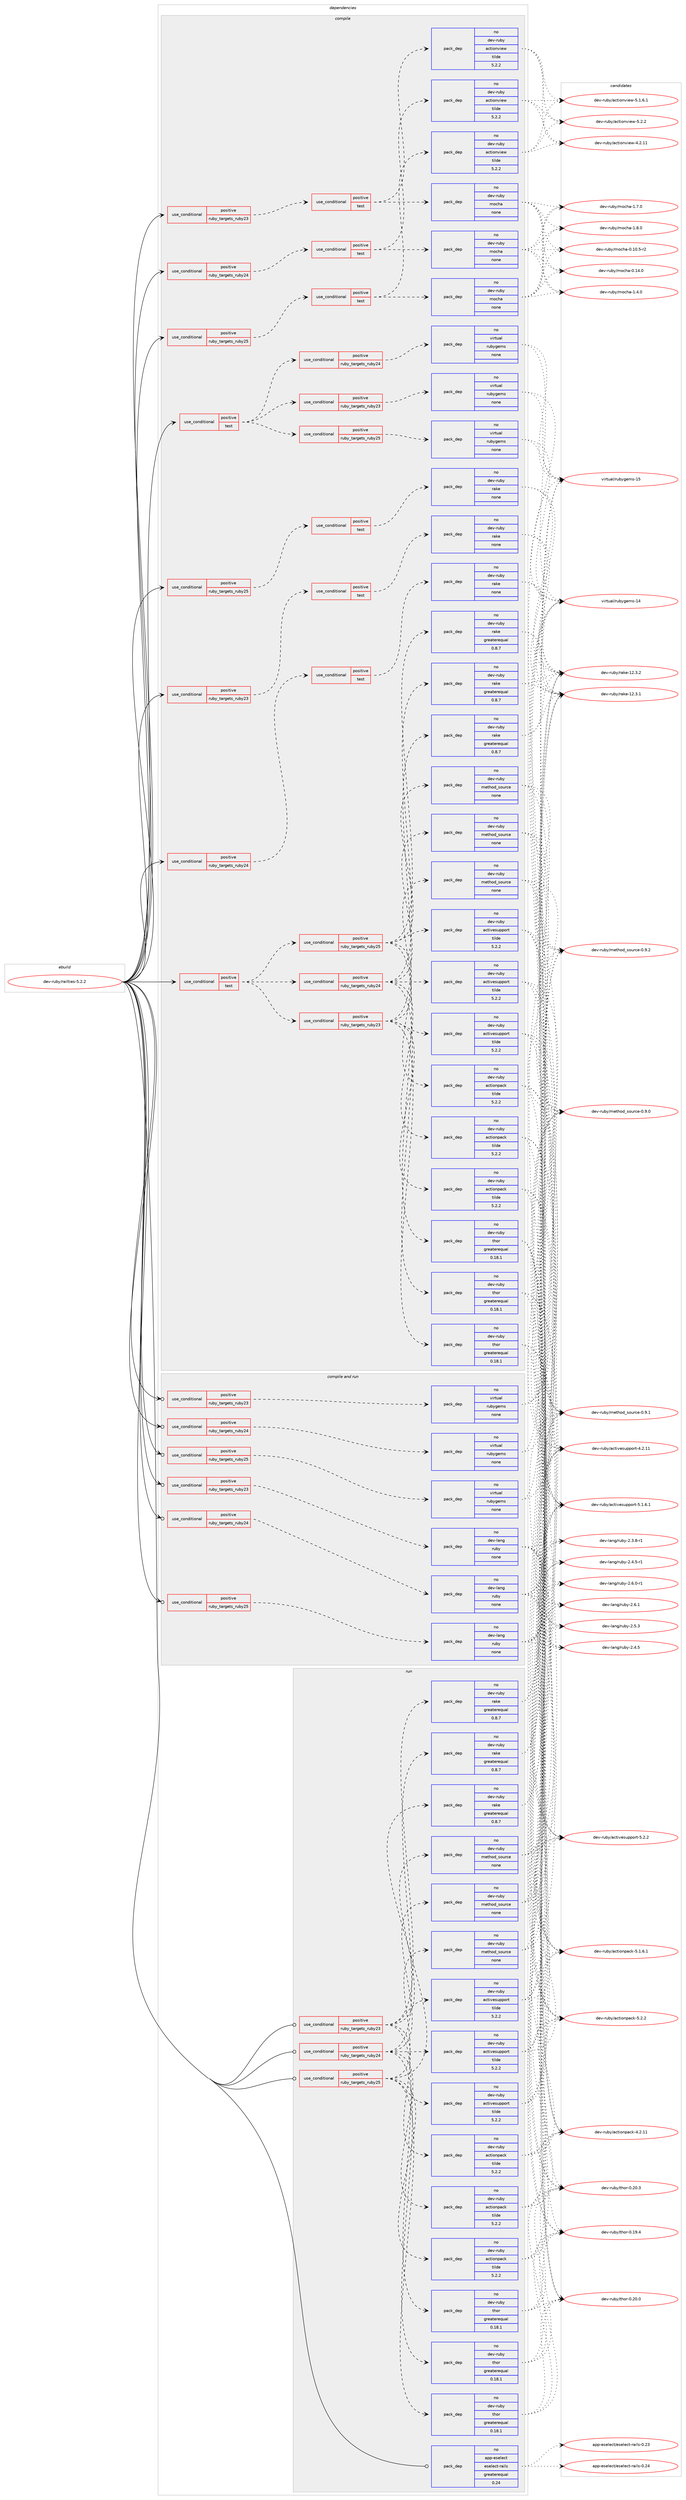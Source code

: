 digraph prolog {

# *************
# Graph options
# *************

newrank=true;
concentrate=true;
compound=true;
graph [rankdir=LR,fontname=Helvetica,fontsize=10,ranksep=1.5];#, ranksep=2.5, nodesep=0.2];
edge  [arrowhead=vee];
node  [fontname=Helvetica,fontsize=10];

# **********
# The ebuild
# **********

subgraph cluster_leftcol {
color=gray;
rank=same;
label=<<i>ebuild</i>>;
id [label="dev-ruby/railties-5.2.2", color=red, width=4, href="../dev-ruby/railties-5.2.2.svg"];
}

# ****************
# The dependencies
# ****************

subgraph cluster_midcol {
color=gray;
label=<<i>dependencies</i>>;
subgraph cluster_compile {
fillcolor="#eeeeee";
style=filled;
label=<<i>compile</i>>;
subgraph cond411203 {
dependency1515136 [label=<<TABLE BORDER="0" CELLBORDER="1" CELLSPACING="0" CELLPADDING="4"><TR><TD ROWSPAN="3" CELLPADDING="10">use_conditional</TD></TR><TR><TD>positive</TD></TR><TR><TD>ruby_targets_ruby23</TD></TR></TABLE>>, shape=none, color=red];
subgraph cond411204 {
dependency1515137 [label=<<TABLE BORDER="0" CELLBORDER="1" CELLSPACING="0" CELLPADDING="4"><TR><TD ROWSPAN="3" CELLPADDING="10">use_conditional</TD></TR><TR><TD>positive</TD></TR><TR><TD>test</TD></TR></TABLE>>, shape=none, color=red];
subgraph pack1080427 {
dependency1515138 [label=<<TABLE BORDER="0" CELLBORDER="1" CELLSPACING="0" CELLPADDING="4" WIDTH="220"><TR><TD ROWSPAN="6" CELLPADDING="30">pack_dep</TD></TR><TR><TD WIDTH="110">no</TD></TR><TR><TD>dev-ruby</TD></TR><TR><TD>actionview</TD></TR><TR><TD>tilde</TD></TR><TR><TD>5.2.2</TD></TR></TABLE>>, shape=none, color=blue];
}
dependency1515137:e -> dependency1515138:w [weight=20,style="dashed",arrowhead="vee"];
subgraph pack1080428 {
dependency1515139 [label=<<TABLE BORDER="0" CELLBORDER="1" CELLSPACING="0" CELLPADDING="4" WIDTH="220"><TR><TD ROWSPAN="6" CELLPADDING="30">pack_dep</TD></TR><TR><TD WIDTH="110">no</TD></TR><TR><TD>dev-ruby</TD></TR><TR><TD>mocha</TD></TR><TR><TD>none</TD></TR><TR><TD></TD></TR></TABLE>>, shape=none, color=blue];
}
dependency1515137:e -> dependency1515139:w [weight=20,style="dashed",arrowhead="vee"];
}
dependency1515136:e -> dependency1515137:w [weight=20,style="dashed",arrowhead="vee"];
}
id:e -> dependency1515136:w [weight=20,style="solid",arrowhead="vee"];
subgraph cond411205 {
dependency1515140 [label=<<TABLE BORDER="0" CELLBORDER="1" CELLSPACING="0" CELLPADDING="4"><TR><TD ROWSPAN="3" CELLPADDING="10">use_conditional</TD></TR><TR><TD>positive</TD></TR><TR><TD>ruby_targets_ruby23</TD></TR></TABLE>>, shape=none, color=red];
subgraph cond411206 {
dependency1515141 [label=<<TABLE BORDER="0" CELLBORDER="1" CELLSPACING="0" CELLPADDING="4"><TR><TD ROWSPAN="3" CELLPADDING="10">use_conditional</TD></TR><TR><TD>positive</TD></TR><TR><TD>test</TD></TR></TABLE>>, shape=none, color=red];
subgraph pack1080429 {
dependency1515142 [label=<<TABLE BORDER="0" CELLBORDER="1" CELLSPACING="0" CELLPADDING="4" WIDTH="220"><TR><TD ROWSPAN="6" CELLPADDING="30">pack_dep</TD></TR><TR><TD WIDTH="110">no</TD></TR><TR><TD>dev-ruby</TD></TR><TR><TD>rake</TD></TR><TR><TD>none</TD></TR><TR><TD></TD></TR></TABLE>>, shape=none, color=blue];
}
dependency1515141:e -> dependency1515142:w [weight=20,style="dashed",arrowhead="vee"];
}
dependency1515140:e -> dependency1515141:w [weight=20,style="dashed",arrowhead="vee"];
}
id:e -> dependency1515140:w [weight=20,style="solid",arrowhead="vee"];
subgraph cond411207 {
dependency1515143 [label=<<TABLE BORDER="0" CELLBORDER="1" CELLSPACING="0" CELLPADDING="4"><TR><TD ROWSPAN="3" CELLPADDING="10">use_conditional</TD></TR><TR><TD>positive</TD></TR><TR><TD>ruby_targets_ruby24</TD></TR></TABLE>>, shape=none, color=red];
subgraph cond411208 {
dependency1515144 [label=<<TABLE BORDER="0" CELLBORDER="1" CELLSPACING="0" CELLPADDING="4"><TR><TD ROWSPAN="3" CELLPADDING="10">use_conditional</TD></TR><TR><TD>positive</TD></TR><TR><TD>test</TD></TR></TABLE>>, shape=none, color=red];
subgraph pack1080430 {
dependency1515145 [label=<<TABLE BORDER="0" CELLBORDER="1" CELLSPACING="0" CELLPADDING="4" WIDTH="220"><TR><TD ROWSPAN="6" CELLPADDING="30">pack_dep</TD></TR><TR><TD WIDTH="110">no</TD></TR><TR><TD>dev-ruby</TD></TR><TR><TD>actionview</TD></TR><TR><TD>tilde</TD></TR><TR><TD>5.2.2</TD></TR></TABLE>>, shape=none, color=blue];
}
dependency1515144:e -> dependency1515145:w [weight=20,style="dashed",arrowhead="vee"];
subgraph pack1080431 {
dependency1515146 [label=<<TABLE BORDER="0" CELLBORDER="1" CELLSPACING="0" CELLPADDING="4" WIDTH="220"><TR><TD ROWSPAN="6" CELLPADDING="30">pack_dep</TD></TR><TR><TD WIDTH="110">no</TD></TR><TR><TD>dev-ruby</TD></TR><TR><TD>mocha</TD></TR><TR><TD>none</TD></TR><TR><TD></TD></TR></TABLE>>, shape=none, color=blue];
}
dependency1515144:e -> dependency1515146:w [weight=20,style="dashed",arrowhead="vee"];
}
dependency1515143:e -> dependency1515144:w [weight=20,style="dashed",arrowhead="vee"];
}
id:e -> dependency1515143:w [weight=20,style="solid",arrowhead="vee"];
subgraph cond411209 {
dependency1515147 [label=<<TABLE BORDER="0" CELLBORDER="1" CELLSPACING="0" CELLPADDING="4"><TR><TD ROWSPAN="3" CELLPADDING="10">use_conditional</TD></TR><TR><TD>positive</TD></TR><TR><TD>ruby_targets_ruby24</TD></TR></TABLE>>, shape=none, color=red];
subgraph cond411210 {
dependency1515148 [label=<<TABLE BORDER="0" CELLBORDER="1" CELLSPACING="0" CELLPADDING="4"><TR><TD ROWSPAN="3" CELLPADDING="10">use_conditional</TD></TR><TR><TD>positive</TD></TR><TR><TD>test</TD></TR></TABLE>>, shape=none, color=red];
subgraph pack1080432 {
dependency1515149 [label=<<TABLE BORDER="0" CELLBORDER="1" CELLSPACING="0" CELLPADDING="4" WIDTH="220"><TR><TD ROWSPAN="6" CELLPADDING="30">pack_dep</TD></TR><TR><TD WIDTH="110">no</TD></TR><TR><TD>dev-ruby</TD></TR><TR><TD>rake</TD></TR><TR><TD>none</TD></TR><TR><TD></TD></TR></TABLE>>, shape=none, color=blue];
}
dependency1515148:e -> dependency1515149:w [weight=20,style="dashed",arrowhead="vee"];
}
dependency1515147:e -> dependency1515148:w [weight=20,style="dashed",arrowhead="vee"];
}
id:e -> dependency1515147:w [weight=20,style="solid",arrowhead="vee"];
subgraph cond411211 {
dependency1515150 [label=<<TABLE BORDER="0" CELLBORDER="1" CELLSPACING="0" CELLPADDING="4"><TR><TD ROWSPAN="3" CELLPADDING="10">use_conditional</TD></TR><TR><TD>positive</TD></TR><TR><TD>ruby_targets_ruby25</TD></TR></TABLE>>, shape=none, color=red];
subgraph cond411212 {
dependency1515151 [label=<<TABLE BORDER="0" CELLBORDER="1" CELLSPACING="0" CELLPADDING="4"><TR><TD ROWSPAN="3" CELLPADDING="10">use_conditional</TD></TR><TR><TD>positive</TD></TR><TR><TD>test</TD></TR></TABLE>>, shape=none, color=red];
subgraph pack1080433 {
dependency1515152 [label=<<TABLE BORDER="0" CELLBORDER="1" CELLSPACING="0" CELLPADDING="4" WIDTH="220"><TR><TD ROWSPAN="6" CELLPADDING="30">pack_dep</TD></TR><TR><TD WIDTH="110">no</TD></TR><TR><TD>dev-ruby</TD></TR><TR><TD>actionview</TD></TR><TR><TD>tilde</TD></TR><TR><TD>5.2.2</TD></TR></TABLE>>, shape=none, color=blue];
}
dependency1515151:e -> dependency1515152:w [weight=20,style="dashed",arrowhead="vee"];
subgraph pack1080434 {
dependency1515153 [label=<<TABLE BORDER="0" CELLBORDER="1" CELLSPACING="0" CELLPADDING="4" WIDTH="220"><TR><TD ROWSPAN="6" CELLPADDING="30">pack_dep</TD></TR><TR><TD WIDTH="110">no</TD></TR><TR><TD>dev-ruby</TD></TR><TR><TD>mocha</TD></TR><TR><TD>none</TD></TR><TR><TD></TD></TR></TABLE>>, shape=none, color=blue];
}
dependency1515151:e -> dependency1515153:w [weight=20,style="dashed",arrowhead="vee"];
}
dependency1515150:e -> dependency1515151:w [weight=20,style="dashed",arrowhead="vee"];
}
id:e -> dependency1515150:w [weight=20,style="solid",arrowhead="vee"];
subgraph cond411213 {
dependency1515154 [label=<<TABLE BORDER="0" CELLBORDER="1" CELLSPACING="0" CELLPADDING="4"><TR><TD ROWSPAN="3" CELLPADDING="10">use_conditional</TD></TR><TR><TD>positive</TD></TR><TR><TD>ruby_targets_ruby25</TD></TR></TABLE>>, shape=none, color=red];
subgraph cond411214 {
dependency1515155 [label=<<TABLE BORDER="0" CELLBORDER="1" CELLSPACING="0" CELLPADDING="4"><TR><TD ROWSPAN="3" CELLPADDING="10">use_conditional</TD></TR><TR><TD>positive</TD></TR><TR><TD>test</TD></TR></TABLE>>, shape=none, color=red];
subgraph pack1080435 {
dependency1515156 [label=<<TABLE BORDER="0" CELLBORDER="1" CELLSPACING="0" CELLPADDING="4" WIDTH="220"><TR><TD ROWSPAN="6" CELLPADDING="30">pack_dep</TD></TR><TR><TD WIDTH="110">no</TD></TR><TR><TD>dev-ruby</TD></TR><TR><TD>rake</TD></TR><TR><TD>none</TD></TR><TR><TD></TD></TR></TABLE>>, shape=none, color=blue];
}
dependency1515155:e -> dependency1515156:w [weight=20,style="dashed",arrowhead="vee"];
}
dependency1515154:e -> dependency1515155:w [weight=20,style="dashed",arrowhead="vee"];
}
id:e -> dependency1515154:w [weight=20,style="solid",arrowhead="vee"];
subgraph cond411215 {
dependency1515157 [label=<<TABLE BORDER="0" CELLBORDER="1" CELLSPACING="0" CELLPADDING="4"><TR><TD ROWSPAN="3" CELLPADDING="10">use_conditional</TD></TR><TR><TD>positive</TD></TR><TR><TD>test</TD></TR></TABLE>>, shape=none, color=red];
subgraph cond411216 {
dependency1515158 [label=<<TABLE BORDER="0" CELLBORDER="1" CELLSPACING="0" CELLPADDING="4"><TR><TD ROWSPAN="3" CELLPADDING="10">use_conditional</TD></TR><TR><TD>positive</TD></TR><TR><TD>ruby_targets_ruby23</TD></TR></TABLE>>, shape=none, color=red];
subgraph pack1080436 {
dependency1515159 [label=<<TABLE BORDER="0" CELLBORDER="1" CELLSPACING="0" CELLPADDING="4" WIDTH="220"><TR><TD ROWSPAN="6" CELLPADDING="30">pack_dep</TD></TR><TR><TD WIDTH="110">no</TD></TR><TR><TD>dev-ruby</TD></TR><TR><TD>activesupport</TD></TR><TR><TD>tilde</TD></TR><TR><TD>5.2.2</TD></TR></TABLE>>, shape=none, color=blue];
}
dependency1515158:e -> dependency1515159:w [weight=20,style="dashed",arrowhead="vee"];
subgraph pack1080437 {
dependency1515160 [label=<<TABLE BORDER="0" CELLBORDER="1" CELLSPACING="0" CELLPADDING="4" WIDTH="220"><TR><TD ROWSPAN="6" CELLPADDING="30">pack_dep</TD></TR><TR><TD WIDTH="110">no</TD></TR><TR><TD>dev-ruby</TD></TR><TR><TD>actionpack</TD></TR><TR><TD>tilde</TD></TR><TR><TD>5.2.2</TD></TR></TABLE>>, shape=none, color=blue];
}
dependency1515158:e -> dependency1515160:w [weight=20,style="dashed",arrowhead="vee"];
subgraph pack1080438 {
dependency1515161 [label=<<TABLE BORDER="0" CELLBORDER="1" CELLSPACING="0" CELLPADDING="4" WIDTH="220"><TR><TD ROWSPAN="6" CELLPADDING="30">pack_dep</TD></TR><TR><TD WIDTH="110">no</TD></TR><TR><TD>dev-ruby</TD></TR><TR><TD>thor</TD></TR><TR><TD>greaterequal</TD></TR><TR><TD>0.18.1</TD></TR></TABLE>>, shape=none, color=blue];
}
dependency1515158:e -> dependency1515161:w [weight=20,style="dashed",arrowhead="vee"];
subgraph pack1080439 {
dependency1515162 [label=<<TABLE BORDER="0" CELLBORDER="1" CELLSPACING="0" CELLPADDING="4" WIDTH="220"><TR><TD ROWSPAN="6" CELLPADDING="30">pack_dep</TD></TR><TR><TD WIDTH="110">no</TD></TR><TR><TD>dev-ruby</TD></TR><TR><TD>rake</TD></TR><TR><TD>greaterequal</TD></TR><TR><TD>0.8.7</TD></TR></TABLE>>, shape=none, color=blue];
}
dependency1515158:e -> dependency1515162:w [weight=20,style="dashed",arrowhead="vee"];
subgraph pack1080440 {
dependency1515163 [label=<<TABLE BORDER="0" CELLBORDER="1" CELLSPACING="0" CELLPADDING="4" WIDTH="220"><TR><TD ROWSPAN="6" CELLPADDING="30">pack_dep</TD></TR><TR><TD WIDTH="110">no</TD></TR><TR><TD>dev-ruby</TD></TR><TR><TD>method_source</TD></TR><TR><TD>none</TD></TR><TR><TD></TD></TR></TABLE>>, shape=none, color=blue];
}
dependency1515158:e -> dependency1515163:w [weight=20,style="dashed",arrowhead="vee"];
}
dependency1515157:e -> dependency1515158:w [weight=20,style="dashed",arrowhead="vee"];
subgraph cond411217 {
dependency1515164 [label=<<TABLE BORDER="0" CELLBORDER="1" CELLSPACING="0" CELLPADDING="4"><TR><TD ROWSPAN="3" CELLPADDING="10">use_conditional</TD></TR><TR><TD>positive</TD></TR><TR><TD>ruby_targets_ruby24</TD></TR></TABLE>>, shape=none, color=red];
subgraph pack1080441 {
dependency1515165 [label=<<TABLE BORDER="0" CELLBORDER="1" CELLSPACING="0" CELLPADDING="4" WIDTH="220"><TR><TD ROWSPAN="6" CELLPADDING="30">pack_dep</TD></TR><TR><TD WIDTH="110">no</TD></TR><TR><TD>dev-ruby</TD></TR><TR><TD>activesupport</TD></TR><TR><TD>tilde</TD></TR><TR><TD>5.2.2</TD></TR></TABLE>>, shape=none, color=blue];
}
dependency1515164:e -> dependency1515165:w [weight=20,style="dashed",arrowhead="vee"];
subgraph pack1080442 {
dependency1515166 [label=<<TABLE BORDER="0" CELLBORDER="1" CELLSPACING="0" CELLPADDING="4" WIDTH="220"><TR><TD ROWSPAN="6" CELLPADDING="30">pack_dep</TD></TR><TR><TD WIDTH="110">no</TD></TR><TR><TD>dev-ruby</TD></TR><TR><TD>actionpack</TD></TR><TR><TD>tilde</TD></TR><TR><TD>5.2.2</TD></TR></TABLE>>, shape=none, color=blue];
}
dependency1515164:e -> dependency1515166:w [weight=20,style="dashed",arrowhead="vee"];
subgraph pack1080443 {
dependency1515167 [label=<<TABLE BORDER="0" CELLBORDER="1" CELLSPACING="0" CELLPADDING="4" WIDTH="220"><TR><TD ROWSPAN="6" CELLPADDING="30">pack_dep</TD></TR><TR><TD WIDTH="110">no</TD></TR><TR><TD>dev-ruby</TD></TR><TR><TD>thor</TD></TR><TR><TD>greaterequal</TD></TR><TR><TD>0.18.1</TD></TR></TABLE>>, shape=none, color=blue];
}
dependency1515164:e -> dependency1515167:w [weight=20,style="dashed",arrowhead="vee"];
subgraph pack1080444 {
dependency1515168 [label=<<TABLE BORDER="0" CELLBORDER="1" CELLSPACING="0" CELLPADDING="4" WIDTH="220"><TR><TD ROWSPAN="6" CELLPADDING="30">pack_dep</TD></TR><TR><TD WIDTH="110">no</TD></TR><TR><TD>dev-ruby</TD></TR><TR><TD>rake</TD></TR><TR><TD>greaterequal</TD></TR><TR><TD>0.8.7</TD></TR></TABLE>>, shape=none, color=blue];
}
dependency1515164:e -> dependency1515168:w [weight=20,style="dashed",arrowhead="vee"];
subgraph pack1080445 {
dependency1515169 [label=<<TABLE BORDER="0" CELLBORDER="1" CELLSPACING="0" CELLPADDING="4" WIDTH="220"><TR><TD ROWSPAN="6" CELLPADDING="30">pack_dep</TD></TR><TR><TD WIDTH="110">no</TD></TR><TR><TD>dev-ruby</TD></TR><TR><TD>method_source</TD></TR><TR><TD>none</TD></TR><TR><TD></TD></TR></TABLE>>, shape=none, color=blue];
}
dependency1515164:e -> dependency1515169:w [weight=20,style="dashed",arrowhead="vee"];
}
dependency1515157:e -> dependency1515164:w [weight=20,style="dashed",arrowhead="vee"];
subgraph cond411218 {
dependency1515170 [label=<<TABLE BORDER="0" CELLBORDER="1" CELLSPACING="0" CELLPADDING="4"><TR><TD ROWSPAN="3" CELLPADDING="10">use_conditional</TD></TR><TR><TD>positive</TD></TR><TR><TD>ruby_targets_ruby25</TD></TR></TABLE>>, shape=none, color=red];
subgraph pack1080446 {
dependency1515171 [label=<<TABLE BORDER="0" CELLBORDER="1" CELLSPACING="0" CELLPADDING="4" WIDTH="220"><TR><TD ROWSPAN="6" CELLPADDING="30">pack_dep</TD></TR><TR><TD WIDTH="110">no</TD></TR><TR><TD>dev-ruby</TD></TR><TR><TD>activesupport</TD></TR><TR><TD>tilde</TD></TR><TR><TD>5.2.2</TD></TR></TABLE>>, shape=none, color=blue];
}
dependency1515170:e -> dependency1515171:w [weight=20,style="dashed",arrowhead="vee"];
subgraph pack1080447 {
dependency1515172 [label=<<TABLE BORDER="0" CELLBORDER="1" CELLSPACING="0" CELLPADDING="4" WIDTH="220"><TR><TD ROWSPAN="6" CELLPADDING="30">pack_dep</TD></TR><TR><TD WIDTH="110">no</TD></TR><TR><TD>dev-ruby</TD></TR><TR><TD>actionpack</TD></TR><TR><TD>tilde</TD></TR><TR><TD>5.2.2</TD></TR></TABLE>>, shape=none, color=blue];
}
dependency1515170:e -> dependency1515172:w [weight=20,style="dashed",arrowhead="vee"];
subgraph pack1080448 {
dependency1515173 [label=<<TABLE BORDER="0" CELLBORDER="1" CELLSPACING="0" CELLPADDING="4" WIDTH="220"><TR><TD ROWSPAN="6" CELLPADDING="30">pack_dep</TD></TR><TR><TD WIDTH="110">no</TD></TR><TR><TD>dev-ruby</TD></TR><TR><TD>thor</TD></TR><TR><TD>greaterequal</TD></TR><TR><TD>0.18.1</TD></TR></TABLE>>, shape=none, color=blue];
}
dependency1515170:e -> dependency1515173:w [weight=20,style="dashed",arrowhead="vee"];
subgraph pack1080449 {
dependency1515174 [label=<<TABLE BORDER="0" CELLBORDER="1" CELLSPACING="0" CELLPADDING="4" WIDTH="220"><TR><TD ROWSPAN="6" CELLPADDING="30">pack_dep</TD></TR><TR><TD WIDTH="110">no</TD></TR><TR><TD>dev-ruby</TD></TR><TR><TD>rake</TD></TR><TR><TD>greaterequal</TD></TR><TR><TD>0.8.7</TD></TR></TABLE>>, shape=none, color=blue];
}
dependency1515170:e -> dependency1515174:w [weight=20,style="dashed",arrowhead="vee"];
subgraph pack1080450 {
dependency1515175 [label=<<TABLE BORDER="0" CELLBORDER="1" CELLSPACING="0" CELLPADDING="4" WIDTH="220"><TR><TD ROWSPAN="6" CELLPADDING="30">pack_dep</TD></TR><TR><TD WIDTH="110">no</TD></TR><TR><TD>dev-ruby</TD></TR><TR><TD>method_source</TD></TR><TR><TD>none</TD></TR><TR><TD></TD></TR></TABLE>>, shape=none, color=blue];
}
dependency1515170:e -> dependency1515175:w [weight=20,style="dashed",arrowhead="vee"];
}
dependency1515157:e -> dependency1515170:w [weight=20,style="dashed",arrowhead="vee"];
}
id:e -> dependency1515157:w [weight=20,style="solid",arrowhead="vee"];
subgraph cond411219 {
dependency1515176 [label=<<TABLE BORDER="0" CELLBORDER="1" CELLSPACING="0" CELLPADDING="4"><TR><TD ROWSPAN="3" CELLPADDING="10">use_conditional</TD></TR><TR><TD>positive</TD></TR><TR><TD>test</TD></TR></TABLE>>, shape=none, color=red];
subgraph cond411220 {
dependency1515177 [label=<<TABLE BORDER="0" CELLBORDER="1" CELLSPACING="0" CELLPADDING="4"><TR><TD ROWSPAN="3" CELLPADDING="10">use_conditional</TD></TR><TR><TD>positive</TD></TR><TR><TD>ruby_targets_ruby23</TD></TR></TABLE>>, shape=none, color=red];
subgraph pack1080451 {
dependency1515178 [label=<<TABLE BORDER="0" CELLBORDER="1" CELLSPACING="0" CELLPADDING="4" WIDTH="220"><TR><TD ROWSPAN="6" CELLPADDING="30">pack_dep</TD></TR><TR><TD WIDTH="110">no</TD></TR><TR><TD>virtual</TD></TR><TR><TD>rubygems</TD></TR><TR><TD>none</TD></TR><TR><TD></TD></TR></TABLE>>, shape=none, color=blue];
}
dependency1515177:e -> dependency1515178:w [weight=20,style="dashed",arrowhead="vee"];
}
dependency1515176:e -> dependency1515177:w [weight=20,style="dashed",arrowhead="vee"];
subgraph cond411221 {
dependency1515179 [label=<<TABLE BORDER="0" CELLBORDER="1" CELLSPACING="0" CELLPADDING="4"><TR><TD ROWSPAN="3" CELLPADDING="10">use_conditional</TD></TR><TR><TD>positive</TD></TR><TR><TD>ruby_targets_ruby24</TD></TR></TABLE>>, shape=none, color=red];
subgraph pack1080452 {
dependency1515180 [label=<<TABLE BORDER="0" CELLBORDER="1" CELLSPACING="0" CELLPADDING="4" WIDTH="220"><TR><TD ROWSPAN="6" CELLPADDING="30">pack_dep</TD></TR><TR><TD WIDTH="110">no</TD></TR><TR><TD>virtual</TD></TR><TR><TD>rubygems</TD></TR><TR><TD>none</TD></TR><TR><TD></TD></TR></TABLE>>, shape=none, color=blue];
}
dependency1515179:e -> dependency1515180:w [weight=20,style="dashed",arrowhead="vee"];
}
dependency1515176:e -> dependency1515179:w [weight=20,style="dashed",arrowhead="vee"];
subgraph cond411222 {
dependency1515181 [label=<<TABLE BORDER="0" CELLBORDER="1" CELLSPACING="0" CELLPADDING="4"><TR><TD ROWSPAN="3" CELLPADDING="10">use_conditional</TD></TR><TR><TD>positive</TD></TR><TR><TD>ruby_targets_ruby25</TD></TR></TABLE>>, shape=none, color=red];
subgraph pack1080453 {
dependency1515182 [label=<<TABLE BORDER="0" CELLBORDER="1" CELLSPACING="0" CELLPADDING="4" WIDTH="220"><TR><TD ROWSPAN="6" CELLPADDING="30">pack_dep</TD></TR><TR><TD WIDTH="110">no</TD></TR><TR><TD>virtual</TD></TR><TR><TD>rubygems</TD></TR><TR><TD>none</TD></TR><TR><TD></TD></TR></TABLE>>, shape=none, color=blue];
}
dependency1515181:e -> dependency1515182:w [weight=20,style="dashed",arrowhead="vee"];
}
dependency1515176:e -> dependency1515181:w [weight=20,style="dashed",arrowhead="vee"];
}
id:e -> dependency1515176:w [weight=20,style="solid",arrowhead="vee"];
}
subgraph cluster_compileandrun {
fillcolor="#eeeeee";
style=filled;
label=<<i>compile and run</i>>;
subgraph cond411223 {
dependency1515183 [label=<<TABLE BORDER="0" CELLBORDER="1" CELLSPACING="0" CELLPADDING="4"><TR><TD ROWSPAN="3" CELLPADDING="10">use_conditional</TD></TR><TR><TD>positive</TD></TR><TR><TD>ruby_targets_ruby23</TD></TR></TABLE>>, shape=none, color=red];
subgraph pack1080454 {
dependency1515184 [label=<<TABLE BORDER="0" CELLBORDER="1" CELLSPACING="0" CELLPADDING="4" WIDTH="220"><TR><TD ROWSPAN="6" CELLPADDING="30">pack_dep</TD></TR><TR><TD WIDTH="110">no</TD></TR><TR><TD>dev-lang</TD></TR><TR><TD>ruby</TD></TR><TR><TD>none</TD></TR><TR><TD></TD></TR></TABLE>>, shape=none, color=blue];
}
dependency1515183:e -> dependency1515184:w [weight=20,style="dashed",arrowhead="vee"];
}
id:e -> dependency1515183:w [weight=20,style="solid",arrowhead="odotvee"];
subgraph cond411224 {
dependency1515185 [label=<<TABLE BORDER="0" CELLBORDER="1" CELLSPACING="0" CELLPADDING="4"><TR><TD ROWSPAN="3" CELLPADDING="10">use_conditional</TD></TR><TR><TD>positive</TD></TR><TR><TD>ruby_targets_ruby23</TD></TR></TABLE>>, shape=none, color=red];
subgraph pack1080455 {
dependency1515186 [label=<<TABLE BORDER="0" CELLBORDER="1" CELLSPACING="0" CELLPADDING="4" WIDTH="220"><TR><TD ROWSPAN="6" CELLPADDING="30">pack_dep</TD></TR><TR><TD WIDTH="110">no</TD></TR><TR><TD>virtual</TD></TR><TR><TD>rubygems</TD></TR><TR><TD>none</TD></TR><TR><TD></TD></TR></TABLE>>, shape=none, color=blue];
}
dependency1515185:e -> dependency1515186:w [weight=20,style="dashed",arrowhead="vee"];
}
id:e -> dependency1515185:w [weight=20,style="solid",arrowhead="odotvee"];
subgraph cond411225 {
dependency1515187 [label=<<TABLE BORDER="0" CELLBORDER="1" CELLSPACING="0" CELLPADDING="4"><TR><TD ROWSPAN="3" CELLPADDING="10">use_conditional</TD></TR><TR><TD>positive</TD></TR><TR><TD>ruby_targets_ruby24</TD></TR></TABLE>>, shape=none, color=red];
subgraph pack1080456 {
dependency1515188 [label=<<TABLE BORDER="0" CELLBORDER="1" CELLSPACING="0" CELLPADDING="4" WIDTH="220"><TR><TD ROWSPAN="6" CELLPADDING="30">pack_dep</TD></TR><TR><TD WIDTH="110">no</TD></TR><TR><TD>dev-lang</TD></TR><TR><TD>ruby</TD></TR><TR><TD>none</TD></TR><TR><TD></TD></TR></TABLE>>, shape=none, color=blue];
}
dependency1515187:e -> dependency1515188:w [weight=20,style="dashed",arrowhead="vee"];
}
id:e -> dependency1515187:w [weight=20,style="solid",arrowhead="odotvee"];
subgraph cond411226 {
dependency1515189 [label=<<TABLE BORDER="0" CELLBORDER="1" CELLSPACING="0" CELLPADDING="4"><TR><TD ROWSPAN="3" CELLPADDING="10">use_conditional</TD></TR><TR><TD>positive</TD></TR><TR><TD>ruby_targets_ruby24</TD></TR></TABLE>>, shape=none, color=red];
subgraph pack1080457 {
dependency1515190 [label=<<TABLE BORDER="0" CELLBORDER="1" CELLSPACING="0" CELLPADDING="4" WIDTH="220"><TR><TD ROWSPAN="6" CELLPADDING="30">pack_dep</TD></TR><TR><TD WIDTH="110">no</TD></TR><TR><TD>virtual</TD></TR><TR><TD>rubygems</TD></TR><TR><TD>none</TD></TR><TR><TD></TD></TR></TABLE>>, shape=none, color=blue];
}
dependency1515189:e -> dependency1515190:w [weight=20,style="dashed",arrowhead="vee"];
}
id:e -> dependency1515189:w [weight=20,style="solid",arrowhead="odotvee"];
subgraph cond411227 {
dependency1515191 [label=<<TABLE BORDER="0" CELLBORDER="1" CELLSPACING="0" CELLPADDING="4"><TR><TD ROWSPAN="3" CELLPADDING="10">use_conditional</TD></TR><TR><TD>positive</TD></TR><TR><TD>ruby_targets_ruby25</TD></TR></TABLE>>, shape=none, color=red];
subgraph pack1080458 {
dependency1515192 [label=<<TABLE BORDER="0" CELLBORDER="1" CELLSPACING="0" CELLPADDING="4" WIDTH="220"><TR><TD ROWSPAN="6" CELLPADDING="30">pack_dep</TD></TR><TR><TD WIDTH="110">no</TD></TR><TR><TD>dev-lang</TD></TR><TR><TD>ruby</TD></TR><TR><TD>none</TD></TR><TR><TD></TD></TR></TABLE>>, shape=none, color=blue];
}
dependency1515191:e -> dependency1515192:w [weight=20,style="dashed",arrowhead="vee"];
}
id:e -> dependency1515191:w [weight=20,style="solid",arrowhead="odotvee"];
subgraph cond411228 {
dependency1515193 [label=<<TABLE BORDER="0" CELLBORDER="1" CELLSPACING="0" CELLPADDING="4"><TR><TD ROWSPAN="3" CELLPADDING="10">use_conditional</TD></TR><TR><TD>positive</TD></TR><TR><TD>ruby_targets_ruby25</TD></TR></TABLE>>, shape=none, color=red];
subgraph pack1080459 {
dependency1515194 [label=<<TABLE BORDER="0" CELLBORDER="1" CELLSPACING="0" CELLPADDING="4" WIDTH="220"><TR><TD ROWSPAN="6" CELLPADDING="30">pack_dep</TD></TR><TR><TD WIDTH="110">no</TD></TR><TR><TD>virtual</TD></TR><TR><TD>rubygems</TD></TR><TR><TD>none</TD></TR><TR><TD></TD></TR></TABLE>>, shape=none, color=blue];
}
dependency1515193:e -> dependency1515194:w [weight=20,style="dashed",arrowhead="vee"];
}
id:e -> dependency1515193:w [weight=20,style="solid",arrowhead="odotvee"];
}
subgraph cluster_run {
fillcolor="#eeeeee";
style=filled;
label=<<i>run</i>>;
subgraph cond411229 {
dependency1515195 [label=<<TABLE BORDER="0" CELLBORDER="1" CELLSPACING="0" CELLPADDING="4"><TR><TD ROWSPAN="3" CELLPADDING="10">use_conditional</TD></TR><TR><TD>positive</TD></TR><TR><TD>ruby_targets_ruby23</TD></TR></TABLE>>, shape=none, color=red];
subgraph pack1080460 {
dependency1515196 [label=<<TABLE BORDER="0" CELLBORDER="1" CELLSPACING="0" CELLPADDING="4" WIDTH="220"><TR><TD ROWSPAN="6" CELLPADDING="30">pack_dep</TD></TR><TR><TD WIDTH="110">no</TD></TR><TR><TD>dev-ruby</TD></TR><TR><TD>activesupport</TD></TR><TR><TD>tilde</TD></TR><TR><TD>5.2.2</TD></TR></TABLE>>, shape=none, color=blue];
}
dependency1515195:e -> dependency1515196:w [weight=20,style="dashed",arrowhead="vee"];
subgraph pack1080461 {
dependency1515197 [label=<<TABLE BORDER="0" CELLBORDER="1" CELLSPACING="0" CELLPADDING="4" WIDTH="220"><TR><TD ROWSPAN="6" CELLPADDING="30">pack_dep</TD></TR><TR><TD WIDTH="110">no</TD></TR><TR><TD>dev-ruby</TD></TR><TR><TD>actionpack</TD></TR><TR><TD>tilde</TD></TR><TR><TD>5.2.2</TD></TR></TABLE>>, shape=none, color=blue];
}
dependency1515195:e -> dependency1515197:w [weight=20,style="dashed",arrowhead="vee"];
subgraph pack1080462 {
dependency1515198 [label=<<TABLE BORDER="0" CELLBORDER="1" CELLSPACING="0" CELLPADDING="4" WIDTH="220"><TR><TD ROWSPAN="6" CELLPADDING="30">pack_dep</TD></TR><TR><TD WIDTH="110">no</TD></TR><TR><TD>dev-ruby</TD></TR><TR><TD>thor</TD></TR><TR><TD>greaterequal</TD></TR><TR><TD>0.18.1</TD></TR></TABLE>>, shape=none, color=blue];
}
dependency1515195:e -> dependency1515198:w [weight=20,style="dashed",arrowhead="vee"];
subgraph pack1080463 {
dependency1515199 [label=<<TABLE BORDER="0" CELLBORDER="1" CELLSPACING="0" CELLPADDING="4" WIDTH="220"><TR><TD ROWSPAN="6" CELLPADDING="30">pack_dep</TD></TR><TR><TD WIDTH="110">no</TD></TR><TR><TD>dev-ruby</TD></TR><TR><TD>rake</TD></TR><TR><TD>greaterequal</TD></TR><TR><TD>0.8.7</TD></TR></TABLE>>, shape=none, color=blue];
}
dependency1515195:e -> dependency1515199:w [weight=20,style="dashed",arrowhead="vee"];
subgraph pack1080464 {
dependency1515200 [label=<<TABLE BORDER="0" CELLBORDER="1" CELLSPACING="0" CELLPADDING="4" WIDTH="220"><TR><TD ROWSPAN="6" CELLPADDING="30">pack_dep</TD></TR><TR><TD WIDTH="110">no</TD></TR><TR><TD>dev-ruby</TD></TR><TR><TD>method_source</TD></TR><TR><TD>none</TD></TR><TR><TD></TD></TR></TABLE>>, shape=none, color=blue];
}
dependency1515195:e -> dependency1515200:w [weight=20,style="dashed",arrowhead="vee"];
}
id:e -> dependency1515195:w [weight=20,style="solid",arrowhead="odot"];
subgraph cond411230 {
dependency1515201 [label=<<TABLE BORDER="0" CELLBORDER="1" CELLSPACING="0" CELLPADDING="4"><TR><TD ROWSPAN="3" CELLPADDING="10">use_conditional</TD></TR><TR><TD>positive</TD></TR><TR><TD>ruby_targets_ruby24</TD></TR></TABLE>>, shape=none, color=red];
subgraph pack1080465 {
dependency1515202 [label=<<TABLE BORDER="0" CELLBORDER="1" CELLSPACING="0" CELLPADDING="4" WIDTH="220"><TR><TD ROWSPAN="6" CELLPADDING="30">pack_dep</TD></TR><TR><TD WIDTH="110">no</TD></TR><TR><TD>dev-ruby</TD></TR><TR><TD>activesupport</TD></TR><TR><TD>tilde</TD></TR><TR><TD>5.2.2</TD></TR></TABLE>>, shape=none, color=blue];
}
dependency1515201:e -> dependency1515202:w [weight=20,style="dashed",arrowhead="vee"];
subgraph pack1080466 {
dependency1515203 [label=<<TABLE BORDER="0" CELLBORDER="1" CELLSPACING="0" CELLPADDING="4" WIDTH="220"><TR><TD ROWSPAN="6" CELLPADDING="30">pack_dep</TD></TR><TR><TD WIDTH="110">no</TD></TR><TR><TD>dev-ruby</TD></TR><TR><TD>actionpack</TD></TR><TR><TD>tilde</TD></TR><TR><TD>5.2.2</TD></TR></TABLE>>, shape=none, color=blue];
}
dependency1515201:e -> dependency1515203:w [weight=20,style="dashed",arrowhead="vee"];
subgraph pack1080467 {
dependency1515204 [label=<<TABLE BORDER="0" CELLBORDER="1" CELLSPACING="0" CELLPADDING="4" WIDTH="220"><TR><TD ROWSPAN="6" CELLPADDING="30">pack_dep</TD></TR><TR><TD WIDTH="110">no</TD></TR><TR><TD>dev-ruby</TD></TR><TR><TD>thor</TD></TR><TR><TD>greaterequal</TD></TR><TR><TD>0.18.1</TD></TR></TABLE>>, shape=none, color=blue];
}
dependency1515201:e -> dependency1515204:w [weight=20,style="dashed",arrowhead="vee"];
subgraph pack1080468 {
dependency1515205 [label=<<TABLE BORDER="0" CELLBORDER="1" CELLSPACING="0" CELLPADDING="4" WIDTH="220"><TR><TD ROWSPAN="6" CELLPADDING="30">pack_dep</TD></TR><TR><TD WIDTH="110">no</TD></TR><TR><TD>dev-ruby</TD></TR><TR><TD>rake</TD></TR><TR><TD>greaterequal</TD></TR><TR><TD>0.8.7</TD></TR></TABLE>>, shape=none, color=blue];
}
dependency1515201:e -> dependency1515205:w [weight=20,style="dashed",arrowhead="vee"];
subgraph pack1080469 {
dependency1515206 [label=<<TABLE BORDER="0" CELLBORDER="1" CELLSPACING="0" CELLPADDING="4" WIDTH="220"><TR><TD ROWSPAN="6" CELLPADDING="30">pack_dep</TD></TR><TR><TD WIDTH="110">no</TD></TR><TR><TD>dev-ruby</TD></TR><TR><TD>method_source</TD></TR><TR><TD>none</TD></TR><TR><TD></TD></TR></TABLE>>, shape=none, color=blue];
}
dependency1515201:e -> dependency1515206:w [weight=20,style="dashed",arrowhead="vee"];
}
id:e -> dependency1515201:w [weight=20,style="solid",arrowhead="odot"];
subgraph cond411231 {
dependency1515207 [label=<<TABLE BORDER="0" CELLBORDER="1" CELLSPACING="0" CELLPADDING="4"><TR><TD ROWSPAN="3" CELLPADDING="10">use_conditional</TD></TR><TR><TD>positive</TD></TR><TR><TD>ruby_targets_ruby25</TD></TR></TABLE>>, shape=none, color=red];
subgraph pack1080470 {
dependency1515208 [label=<<TABLE BORDER="0" CELLBORDER="1" CELLSPACING="0" CELLPADDING="4" WIDTH="220"><TR><TD ROWSPAN="6" CELLPADDING="30">pack_dep</TD></TR><TR><TD WIDTH="110">no</TD></TR><TR><TD>dev-ruby</TD></TR><TR><TD>activesupport</TD></TR><TR><TD>tilde</TD></TR><TR><TD>5.2.2</TD></TR></TABLE>>, shape=none, color=blue];
}
dependency1515207:e -> dependency1515208:w [weight=20,style="dashed",arrowhead="vee"];
subgraph pack1080471 {
dependency1515209 [label=<<TABLE BORDER="0" CELLBORDER="1" CELLSPACING="0" CELLPADDING="4" WIDTH="220"><TR><TD ROWSPAN="6" CELLPADDING="30">pack_dep</TD></TR><TR><TD WIDTH="110">no</TD></TR><TR><TD>dev-ruby</TD></TR><TR><TD>actionpack</TD></TR><TR><TD>tilde</TD></TR><TR><TD>5.2.2</TD></TR></TABLE>>, shape=none, color=blue];
}
dependency1515207:e -> dependency1515209:w [weight=20,style="dashed",arrowhead="vee"];
subgraph pack1080472 {
dependency1515210 [label=<<TABLE BORDER="0" CELLBORDER="1" CELLSPACING="0" CELLPADDING="4" WIDTH="220"><TR><TD ROWSPAN="6" CELLPADDING="30">pack_dep</TD></TR><TR><TD WIDTH="110">no</TD></TR><TR><TD>dev-ruby</TD></TR><TR><TD>thor</TD></TR><TR><TD>greaterequal</TD></TR><TR><TD>0.18.1</TD></TR></TABLE>>, shape=none, color=blue];
}
dependency1515207:e -> dependency1515210:w [weight=20,style="dashed",arrowhead="vee"];
subgraph pack1080473 {
dependency1515211 [label=<<TABLE BORDER="0" CELLBORDER="1" CELLSPACING="0" CELLPADDING="4" WIDTH="220"><TR><TD ROWSPAN="6" CELLPADDING="30">pack_dep</TD></TR><TR><TD WIDTH="110">no</TD></TR><TR><TD>dev-ruby</TD></TR><TR><TD>rake</TD></TR><TR><TD>greaterequal</TD></TR><TR><TD>0.8.7</TD></TR></TABLE>>, shape=none, color=blue];
}
dependency1515207:e -> dependency1515211:w [weight=20,style="dashed",arrowhead="vee"];
subgraph pack1080474 {
dependency1515212 [label=<<TABLE BORDER="0" CELLBORDER="1" CELLSPACING="0" CELLPADDING="4" WIDTH="220"><TR><TD ROWSPAN="6" CELLPADDING="30">pack_dep</TD></TR><TR><TD WIDTH="110">no</TD></TR><TR><TD>dev-ruby</TD></TR><TR><TD>method_source</TD></TR><TR><TD>none</TD></TR><TR><TD></TD></TR></TABLE>>, shape=none, color=blue];
}
dependency1515207:e -> dependency1515212:w [weight=20,style="dashed",arrowhead="vee"];
}
id:e -> dependency1515207:w [weight=20,style="solid",arrowhead="odot"];
subgraph pack1080475 {
dependency1515213 [label=<<TABLE BORDER="0" CELLBORDER="1" CELLSPACING="0" CELLPADDING="4" WIDTH="220"><TR><TD ROWSPAN="6" CELLPADDING="30">pack_dep</TD></TR><TR><TD WIDTH="110">no</TD></TR><TR><TD>app-eselect</TD></TR><TR><TD>eselect-rails</TD></TR><TR><TD>greaterequal</TD></TR><TR><TD>0.24</TD></TR></TABLE>>, shape=none, color=blue];
}
id:e -> dependency1515213:w [weight=20,style="solid",arrowhead="odot"];
}
}

# **************
# The candidates
# **************

subgraph cluster_choices {
rank=same;
color=gray;
label=<<i>candidates</i>>;

subgraph choice1080427 {
color=black;
nodesep=1;
choice100101118451141179812147979911610511111011810510111945524650464949 [label="dev-ruby/actionview-4.2.11", color=red, width=4,href="../dev-ruby/actionview-4.2.11.svg"];
choice10010111845114117981214797991161051111101181051011194553464946544649 [label="dev-ruby/actionview-5.1.6.1", color=red, width=4,href="../dev-ruby/actionview-5.1.6.1.svg"];
choice1001011184511411798121479799116105111110118105101119455346504650 [label="dev-ruby/actionview-5.2.2", color=red, width=4,href="../dev-ruby/actionview-5.2.2.svg"];
dependency1515138:e -> choice100101118451141179812147979911610511111011810510111945524650464949:w [style=dotted,weight="100"];
dependency1515138:e -> choice10010111845114117981214797991161051111101181051011194553464946544649:w [style=dotted,weight="100"];
dependency1515138:e -> choice1001011184511411798121479799116105111110118105101119455346504650:w [style=dotted,weight="100"];
}
subgraph choice1080428 {
color=black;
nodesep=1;
choice1001011184511411798121471091119910497454846494846534511450 [label="dev-ruby/mocha-0.10.5-r2", color=red, width=4,href="../dev-ruby/mocha-0.10.5-r2.svg"];
choice100101118451141179812147109111991049745484649524648 [label="dev-ruby/mocha-0.14.0", color=red, width=4,href="../dev-ruby/mocha-0.14.0.svg"];
choice1001011184511411798121471091119910497454946524648 [label="dev-ruby/mocha-1.4.0", color=red, width=4,href="../dev-ruby/mocha-1.4.0.svg"];
choice1001011184511411798121471091119910497454946554648 [label="dev-ruby/mocha-1.7.0", color=red, width=4,href="../dev-ruby/mocha-1.7.0.svg"];
choice1001011184511411798121471091119910497454946564648 [label="dev-ruby/mocha-1.8.0", color=red, width=4,href="../dev-ruby/mocha-1.8.0.svg"];
dependency1515139:e -> choice1001011184511411798121471091119910497454846494846534511450:w [style=dotted,weight="100"];
dependency1515139:e -> choice100101118451141179812147109111991049745484649524648:w [style=dotted,weight="100"];
dependency1515139:e -> choice1001011184511411798121471091119910497454946524648:w [style=dotted,weight="100"];
dependency1515139:e -> choice1001011184511411798121471091119910497454946554648:w [style=dotted,weight="100"];
dependency1515139:e -> choice1001011184511411798121471091119910497454946564648:w [style=dotted,weight="100"];
}
subgraph choice1080429 {
color=black;
nodesep=1;
choice1001011184511411798121471149710710145495046514649 [label="dev-ruby/rake-12.3.1", color=red, width=4,href="../dev-ruby/rake-12.3.1.svg"];
choice1001011184511411798121471149710710145495046514650 [label="dev-ruby/rake-12.3.2", color=red, width=4,href="../dev-ruby/rake-12.3.2.svg"];
dependency1515142:e -> choice1001011184511411798121471149710710145495046514649:w [style=dotted,weight="100"];
dependency1515142:e -> choice1001011184511411798121471149710710145495046514650:w [style=dotted,weight="100"];
}
subgraph choice1080430 {
color=black;
nodesep=1;
choice100101118451141179812147979911610511111011810510111945524650464949 [label="dev-ruby/actionview-4.2.11", color=red, width=4,href="../dev-ruby/actionview-4.2.11.svg"];
choice10010111845114117981214797991161051111101181051011194553464946544649 [label="dev-ruby/actionview-5.1.6.1", color=red, width=4,href="../dev-ruby/actionview-5.1.6.1.svg"];
choice1001011184511411798121479799116105111110118105101119455346504650 [label="dev-ruby/actionview-5.2.2", color=red, width=4,href="../dev-ruby/actionview-5.2.2.svg"];
dependency1515145:e -> choice100101118451141179812147979911610511111011810510111945524650464949:w [style=dotted,weight="100"];
dependency1515145:e -> choice10010111845114117981214797991161051111101181051011194553464946544649:w [style=dotted,weight="100"];
dependency1515145:e -> choice1001011184511411798121479799116105111110118105101119455346504650:w [style=dotted,weight="100"];
}
subgraph choice1080431 {
color=black;
nodesep=1;
choice1001011184511411798121471091119910497454846494846534511450 [label="dev-ruby/mocha-0.10.5-r2", color=red, width=4,href="../dev-ruby/mocha-0.10.5-r2.svg"];
choice100101118451141179812147109111991049745484649524648 [label="dev-ruby/mocha-0.14.0", color=red, width=4,href="../dev-ruby/mocha-0.14.0.svg"];
choice1001011184511411798121471091119910497454946524648 [label="dev-ruby/mocha-1.4.0", color=red, width=4,href="../dev-ruby/mocha-1.4.0.svg"];
choice1001011184511411798121471091119910497454946554648 [label="dev-ruby/mocha-1.7.0", color=red, width=4,href="../dev-ruby/mocha-1.7.0.svg"];
choice1001011184511411798121471091119910497454946564648 [label="dev-ruby/mocha-1.8.0", color=red, width=4,href="../dev-ruby/mocha-1.8.0.svg"];
dependency1515146:e -> choice1001011184511411798121471091119910497454846494846534511450:w [style=dotted,weight="100"];
dependency1515146:e -> choice100101118451141179812147109111991049745484649524648:w [style=dotted,weight="100"];
dependency1515146:e -> choice1001011184511411798121471091119910497454946524648:w [style=dotted,weight="100"];
dependency1515146:e -> choice1001011184511411798121471091119910497454946554648:w [style=dotted,weight="100"];
dependency1515146:e -> choice1001011184511411798121471091119910497454946564648:w [style=dotted,weight="100"];
}
subgraph choice1080432 {
color=black;
nodesep=1;
choice1001011184511411798121471149710710145495046514649 [label="dev-ruby/rake-12.3.1", color=red, width=4,href="../dev-ruby/rake-12.3.1.svg"];
choice1001011184511411798121471149710710145495046514650 [label="dev-ruby/rake-12.3.2", color=red, width=4,href="../dev-ruby/rake-12.3.2.svg"];
dependency1515149:e -> choice1001011184511411798121471149710710145495046514649:w [style=dotted,weight="100"];
dependency1515149:e -> choice1001011184511411798121471149710710145495046514650:w [style=dotted,weight="100"];
}
subgraph choice1080433 {
color=black;
nodesep=1;
choice100101118451141179812147979911610511111011810510111945524650464949 [label="dev-ruby/actionview-4.2.11", color=red, width=4,href="../dev-ruby/actionview-4.2.11.svg"];
choice10010111845114117981214797991161051111101181051011194553464946544649 [label="dev-ruby/actionview-5.1.6.1", color=red, width=4,href="../dev-ruby/actionview-5.1.6.1.svg"];
choice1001011184511411798121479799116105111110118105101119455346504650 [label="dev-ruby/actionview-5.2.2", color=red, width=4,href="../dev-ruby/actionview-5.2.2.svg"];
dependency1515152:e -> choice100101118451141179812147979911610511111011810510111945524650464949:w [style=dotted,weight="100"];
dependency1515152:e -> choice10010111845114117981214797991161051111101181051011194553464946544649:w [style=dotted,weight="100"];
dependency1515152:e -> choice1001011184511411798121479799116105111110118105101119455346504650:w [style=dotted,weight="100"];
}
subgraph choice1080434 {
color=black;
nodesep=1;
choice1001011184511411798121471091119910497454846494846534511450 [label="dev-ruby/mocha-0.10.5-r2", color=red, width=4,href="../dev-ruby/mocha-0.10.5-r2.svg"];
choice100101118451141179812147109111991049745484649524648 [label="dev-ruby/mocha-0.14.0", color=red, width=4,href="../dev-ruby/mocha-0.14.0.svg"];
choice1001011184511411798121471091119910497454946524648 [label="dev-ruby/mocha-1.4.0", color=red, width=4,href="../dev-ruby/mocha-1.4.0.svg"];
choice1001011184511411798121471091119910497454946554648 [label="dev-ruby/mocha-1.7.0", color=red, width=4,href="../dev-ruby/mocha-1.7.0.svg"];
choice1001011184511411798121471091119910497454946564648 [label="dev-ruby/mocha-1.8.0", color=red, width=4,href="../dev-ruby/mocha-1.8.0.svg"];
dependency1515153:e -> choice1001011184511411798121471091119910497454846494846534511450:w [style=dotted,weight="100"];
dependency1515153:e -> choice100101118451141179812147109111991049745484649524648:w [style=dotted,weight="100"];
dependency1515153:e -> choice1001011184511411798121471091119910497454946524648:w [style=dotted,weight="100"];
dependency1515153:e -> choice1001011184511411798121471091119910497454946554648:w [style=dotted,weight="100"];
dependency1515153:e -> choice1001011184511411798121471091119910497454946564648:w [style=dotted,weight="100"];
}
subgraph choice1080435 {
color=black;
nodesep=1;
choice1001011184511411798121471149710710145495046514649 [label="dev-ruby/rake-12.3.1", color=red, width=4,href="../dev-ruby/rake-12.3.1.svg"];
choice1001011184511411798121471149710710145495046514650 [label="dev-ruby/rake-12.3.2", color=red, width=4,href="../dev-ruby/rake-12.3.2.svg"];
dependency1515156:e -> choice1001011184511411798121471149710710145495046514649:w [style=dotted,weight="100"];
dependency1515156:e -> choice1001011184511411798121471149710710145495046514650:w [style=dotted,weight="100"];
}
subgraph choice1080436 {
color=black;
nodesep=1;
choice100101118451141179812147979911610511810111511711211211111411645524650464949 [label="dev-ruby/activesupport-4.2.11", color=red, width=4,href="../dev-ruby/activesupport-4.2.11.svg"];
choice10010111845114117981214797991161051181011151171121121111141164553464946544649 [label="dev-ruby/activesupport-5.1.6.1", color=red, width=4,href="../dev-ruby/activesupport-5.1.6.1.svg"];
choice1001011184511411798121479799116105118101115117112112111114116455346504650 [label="dev-ruby/activesupport-5.2.2", color=red, width=4,href="../dev-ruby/activesupport-5.2.2.svg"];
dependency1515159:e -> choice100101118451141179812147979911610511810111511711211211111411645524650464949:w [style=dotted,weight="100"];
dependency1515159:e -> choice10010111845114117981214797991161051181011151171121121111141164553464946544649:w [style=dotted,weight="100"];
dependency1515159:e -> choice1001011184511411798121479799116105118101115117112112111114116455346504650:w [style=dotted,weight="100"];
}
subgraph choice1080437 {
color=black;
nodesep=1;
choice1001011184511411798121479799116105111110112979910745524650464949 [label="dev-ruby/actionpack-4.2.11", color=red, width=4,href="../dev-ruby/actionpack-4.2.11.svg"];
choice100101118451141179812147979911610511111011297991074553464946544649 [label="dev-ruby/actionpack-5.1.6.1", color=red, width=4,href="../dev-ruby/actionpack-5.1.6.1.svg"];
choice10010111845114117981214797991161051111101129799107455346504650 [label="dev-ruby/actionpack-5.2.2", color=red, width=4,href="../dev-ruby/actionpack-5.2.2.svg"];
dependency1515160:e -> choice1001011184511411798121479799116105111110112979910745524650464949:w [style=dotted,weight="100"];
dependency1515160:e -> choice100101118451141179812147979911610511111011297991074553464946544649:w [style=dotted,weight="100"];
dependency1515160:e -> choice10010111845114117981214797991161051111101129799107455346504650:w [style=dotted,weight="100"];
}
subgraph choice1080438 {
color=black;
nodesep=1;
choice10010111845114117981214711610411111445484649574652 [label="dev-ruby/thor-0.19.4", color=red, width=4,href="../dev-ruby/thor-0.19.4.svg"];
choice10010111845114117981214711610411111445484650484648 [label="dev-ruby/thor-0.20.0", color=red, width=4,href="../dev-ruby/thor-0.20.0.svg"];
choice10010111845114117981214711610411111445484650484651 [label="dev-ruby/thor-0.20.3", color=red, width=4,href="../dev-ruby/thor-0.20.3.svg"];
dependency1515161:e -> choice10010111845114117981214711610411111445484649574652:w [style=dotted,weight="100"];
dependency1515161:e -> choice10010111845114117981214711610411111445484650484648:w [style=dotted,weight="100"];
dependency1515161:e -> choice10010111845114117981214711610411111445484650484651:w [style=dotted,weight="100"];
}
subgraph choice1080439 {
color=black;
nodesep=1;
choice1001011184511411798121471149710710145495046514649 [label="dev-ruby/rake-12.3.1", color=red, width=4,href="../dev-ruby/rake-12.3.1.svg"];
choice1001011184511411798121471149710710145495046514650 [label="dev-ruby/rake-12.3.2", color=red, width=4,href="../dev-ruby/rake-12.3.2.svg"];
dependency1515162:e -> choice1001011184511411798121471149710710145495046514649:w [style=dotted,weight="100"];
dependency1515162:e -> choice1001011184511411798121471149710710145495046514650:w [style=dotted,weight="100"];
}
subgraph choice1080440 {
color=black;
nodesep=1;
choice1001011184511411798121471091011161041111009511511111711499101454846574648 [label="dev-ruby/method_source-0.9.0", color=red, width=4,href="../dev-ruby/method_source-0.9.0.svg"];
choice1001011184511411798121471091011161041111009511511111711499101454846574649 [label="dev-ruby/method_source-0.9.1", color=red, width=4,href="../dev-ruby/method_source-0.9.1.svg"];
choice1001011184511411798121471091011161041111009511511111711499101454846574650 [label="dev-ruby/method_source-0.9.2", color=red, width=4,href="../dev-ruby/method_source-0.9.2.svg"];
dependency1515163:e -> choice1001011184511411798121471091011161041111009511511111711499101454846574648:w [style=dotted,weight="100"];
dependency1515163:e -> choice1001011184511411798121471091011161041111009511511111711499101454846574649:w [style=dotted,weight="100"];
dependency1515163:e -> choice1001011184511411798121471091011161041111009511511111711499101454846574650:w [style=dotted,weight="100"];
}
subgraph choice1080441 {
color=black;
nodesep=1;
choice100101118451141179812147979911610511810111511711211211111411645524650464949 [label="dev-ruby/activesupport-4.2.11", color=red, width=4,href="../dev-ruby/activesupport-4.2.11.svg"];
choice10010111845114117981214797991161051181011151171121121111141164553464946544649 [label="dev-ruby/activesupport-5.1.6.1", color=red, width=4,href="../dev-ruby/activesupport-5.1.6.1.svg"];
choice1001011184511411798121479799116105118101115117112112111114116455346504650 [label="dev-ruby/activesupport-5.2.2", color=red, width=4,href="../dev-ruby/activesupport-5.2.2.svg"];
dependency1515165:e -> choice100101118451141179812147979911610511810111511711211211111411645524650464949:w [style=dotted,weight="100"];
dependency1515165:e -> choice10010111845114117981214797991161051181011151171121121111141164553464946544649:w [style=dotted,weight="100"];
dependency1515165:e -> choice1001011184511411798121479799116105118101115117112112111114116455346504650:w [style=dotted,weight="100"];
}
subgraph choice1080442 {
color=black;
nodesep=1;
choice1001011184511411798121479799116105111110112979910745524650464949 [label="dev-ruby/actionpack-4.2.11", color=red, width=4,href="../dev-ruby/actionpack-4.2.11.svg"];
choice100101118451141179812147979911610511111011297991074553464946544649 [label="dev-ruby/actionpack-5.1.6.1", color=red, width=4,href="../dev-ruby/actionpack-5.1.6.1.svg"];
choice10010111845114117981214797991161051111101129799107455346504650 [label="dev-ruby/actionpack-5.2.2", color=red, width=4,href="../dev-ruby/actionpack-5.2.2.svg"];
dependency1515166:e -> choice1001011184511411798121479799116105111110112979910745524650464949:w [style=dotted,weight="100"];
dependency1515166:e -> choice100101118451141179812147979911610511111011297991074553464946544649:w [style=dotted,weight="100"];
dependency1515166:e -> choice10010111845114117981214797991161051111101129799107455346504650:w [style=dotted,weight="100"];
}
subgraph choice1080443 {
color=black;
nodesep=1;
choice10010111845114117981214711610411111445484649574652 [label="dev-ruby/thor-0.19.4", color=red, width=4,href="../dev-ruby/thor-0.19.4.svg"];
choice10010111845114117981214711610411111445484650484648 [label="dev-ruby/thor-0.20.0", color=red, width=4,href="../dev-ruby/thor-0.20.0.svg"];
choice10010111845114117981214711610411111445484650484651 [label="dev-ruby/thor-0.20.3", color=red, width=4,href="../dev-ruby/thor-0.20.3.svg"];
dependency1515167:e -> choice10010111845114117981214711610411111445484649574652:w [style=dotted,weight="100"];
dependency1515167:e -> choice10010111845114117981214711610411111445484650484648:w [style=dotted,weight="100"];
dependency1515167:e -> choice10010111845114117981214711610411111445484650484651:w [style=dotted,weight="100"];
}
subgraph choice1080444 {
color=black;
nodesep=1;
choice1001011184511411798121471149710710145495046514649 [label="dev-ruby/rake-12.3.1", color=red, width=4,href="../dev-ruby/rake-12.3.1.svg"];
choice1001011184511411798121471149710710145495046514650 [label="dev-ruby/rake-12.3.2", color=red, width=4,href="../dev-ruby/rake-12.3.2.svg"];
dependency1515168:e -> choice1001011184511411798121471149710710145495046514649:w [style=dotted,weight="100"];
dependency1515168:e -> choice1001011184511411798121471149710710145495046514650:w [style=dotted,weight="100"];
}
subgraph choice1080445 {
color=black;
nodesep=1;
choice1001011184511411798121471091011161041111009511511111711499101454846574648 [label="dev-ruby/method_source-0.9.0", color=red, width=4,href="../dev-ruby/method_source-0.9.0.svg"];
choice1001011184511411798121471091011161041111009511511111711499101454846574649 [label="dev-ruby/method_source-0.9.1", color=red, width=4,href="../dev-ruby/method_source-0.9.1.svg"];
choice1001011184511411798121471091011161041111009511511111711499101454846574650 [label="dev-ruby/method_source-0.9.2", color=red, width=4,href="../dev-ruby/method_source-0.9.2.svg"];
dependency1515169:e -> choice1001011184511411798121471091011161041111009511511111711499101454846574648:w [style=dotted,weight="100"];
dependency1515169:e -> choice1001011184511411798121471091011161041111009511511111711499101454846574649:w [style=dotted,weight="100"];
dependency1515169:e -> choice1001011184511411798121471091011161041111009511511111711499101454846574650:w [style=dotted,weight="100"];
}
subgraph choice1080446 {
color=black;
nodesep=1;
choice100101118451141179812147979911610511810111511711211211111411645524650464949 [label="dev-ruby/activesupport-4.2.11", color=red, width=4,href="../dev-ruby/activesupport-4.2.11.svg"];
choice10010111845114117981214797991161051181011151171121121111141164553464946544649 [label="dev-ruby/activesupport-5.1.6.1", color=red, width=4,href="../dev-ruby/activesupport-5.1.6.1.svg"];
choice1001011184511411798121479799116105118101115117112112111114116455346504650 [label="dev-ruby/activesupport-5.2.2", color=red, width=4,href="../dev-ruby/activesupport-5.2.2.svg"];
dependency1515171:e -> choice100101118451141179812147979911610511810111511711211211111411645524650464949:w [style=dotted,weight="100"];
dependency1515171:e -> choice10010111845114117981214797991161051181011151171121121111141164553464946544649:w [style=dotted,weight="100"];
dependency1515171:e -> choice1001011184511411798121479799116105118101115117112112111114116455346504650:w [style=dotted,weight="100"];
}
subgraph choice1080447 {
color=black;
nodesep=1;
choice1001011184511411798121479799116105111110112979910745524650464949 [label="dev-ruby/actionpack-4.2.11", color=red, width=4,href="../dev-ruby/actionpack-4.2.11.svg"];
choice100101118451141179812147979911610511111011297991074553464946544649 [label="dev-ruby/actionpack-5.1.6.1", color=red, width=4,href="../dev-ruby/actionpack-5.1.6.1.svg"];
choice10010111845114117981214797991161051111101129799107455346504650 [label="dev-ruby/actionpack-5.2.2", color=red, width=4,href="../dev-ruby/actionpack-5.2.2.svg"];
dependency1515172:e -> choice1001011184511411798121479799116105111110112979910745524650464949:w [style=dotted,weight="100"];
dependency1515172:e -> choice100101118451141179812147979911610511111011297991074553464946544649:w [style=dotted,weight="100"];
dependency1515172:e -> choice10010111845114117981214797991161051111101129799107455346504650:w [style=dotted,weight="100"];
}
subgraph choice1080448 {
color=black;
nodesep=1;
choice10010111845114117981214711610411111445484649574652 [label="dev-ruby/thor-0.19.4", color=red, width=4,href="../dev-ruby/thor-0.19.4.svg"];
choice10010111845114117981214711610411111445484650484648 [label="dev-ruby/thor-0.20.0", color=red, width=4,href="../dev-ruby/thor-0.20.0.svg"];
choice10010111845114117981214711610411111445484650484651 [label="dev-ruby/thor-0.20.3", color=red, width=4,href="../dev-ruby/thor-0.20.3.svg"];
dependency1515173:e -> choice10010111845114117981214711610411111445484649574652:w [style=dotted,weight="100"];
dependency1515173:e -> choice10010111845114117981214711610411111445484650484648:w [style=dotted,weight="100"];
dependency1515173:e -> choice10010111845114117981214711610411111445484650484651:w [style=dotted,weight="100"];
}
subgraph choice1080449 {
color=black;
nodesep=1;
choice1001011184511411798121471149710710145495046514649 [label="dev-ruby/rake-12.3.1", color=red, width=4,href="../dev-ruby/rake-12.3.1.svg"];
choice1001011184511411798121471149710710145495046514650 [label="dev-ruby/rake-12.3.2", color=red, width=4,href="../dev-ruby/rake-12.3.2.svg"];
dependency1515174:e -> choice1001011184511411798121471149710710145495046514649:w [style=dotted,weight="100"];
dependency1515174:e -> choice1001011184511411798121471149710710145495046514650:w [style=dotted,weight="100"];
}
subgraph choice1080450 {
color=black;
nodesep=1;
choice1001011184511411798121471091011161041111009511511111711499101454846574648 [label="dev-ruby/method_source-0.9.0", color=red, width=4,href="../dev-ruby/method_source-0.9.0.svg"];
choice1001011184511411798121471091011161041111009511511111711499101454846574649 [label="dev-ruby/method_source-0.9.1", color=red, width=4,href="../dev-ruby/method_source-0.9.1.svg"];
choice1001011184511411798121471091011161041111009511511111711499101454846574650 [label="dev-ruby/method_source-0.9.2", color=red, width=4,href="../dev-ruby/method_source-0.9.2.svg"];
dependency1515175:e -> choice1001011184511411798121471091011161041111009511511111711499101454846574648:w [style=dotted,weight="100"];
dependency1515175:e -> choice1001011184511411798121471091011161041111009511511111711499101454846574649:w [style=dotted,weight="100"];
dependency1515175:e -> choice1001011184511411798121471091011161041111009511511111711499101454846574650:w [style=dotted,weight="100"];
}
subgraph choice1080451 {
color=black;
nodesep=1;
choice118105114116117971084711411798121103101109115454952 [label="virtual/rubygems-14", color=red, width=4,href="../virtual/rubygems-14.svg"];
choice118105114116117971084711411798121103101109115454953 [label="virtual/rubygems-15", color=red, width=4,href="../virtual/rubygems-15.svg"];
dependency1515178:e -> choice118105114116117971084711411798121103101109115454952:w [style=dotted,weight="100"];
dependency1515178:e -> choice118105114116117971084711411798121103101109115454953:w [style=dotted,weight="100"];
}
subgraph choice1080452 {
color=black;
nodesep=1;
choice118105114116117971084711411798121103101109115454952 [label="virtual/rubygems-14", color=red, width=4,href="../virtual/rubygems-14.svg"];
choice118105114116117971084711411798121103101109115454953 [label="virtual/rubygems-15", color=red, width=4,href="../virtual/rubygems-15.svg"];
dependency1515180:e -> choice118105114116117971084711411798121103101109115454952:w [style=dotted,weight="100"];
dependency1515180:e -> choice118105114116117971084711411798121103101109115454953:w [style=dotted,weight="100"];
}
subgraph choice1080453 {
color=black;
nodesep=1;
choice118105114116117971084711411798121103101109115454952 [label="virtual/rubygems-14", color=red, width=4,href="../virtual/rubygems-14.svg"];
choice118105114116117971084711411798121103101109115454953 [label="virtual/rubygems-15", color=red, width=4,href="../virtual/rubygems-15.svg"];
dependency1515182:e -> choice118105114116117971084711411798121103101109115454952:w [style=dotted,weight="100"];
dependency1515182:e -> choice118105114116117971084711411798121103101109115454953:w [style=dotted,weight="100"];
}
subgraph choice1080454 {
color=black;
nodesep=1;
choice100101118451089711010347114117981214550465146564511449 [label="dev-lang/ruby-2.3.8-r1", color=red, width=4,href="../dev-lang/ruby-2.3.8-r1.svg"];
choice10010111845108971101034711411798121455046524653 [label="dev-lang/ruby-2.4.5", color=red, width=4,href="../dev-lang/ruby-2.4.5.svg"];
choice100101118451089711010347114117981214550465246534511449 [label="dev-lang/ruby-2.4.5-r1", color=red, width=4,href="../dev-lang/ruby-2.4.5-r1.svg"];
choice10010111845108971101034711411798121455046534651 [label="dev-lang/ruby-2.5.3", color=red, width=4,href="../dev-lang/ruby-2.5.3.svg"];
choice100101118451089711010347114117981214550465446484511449 [label="dev-lang/ruby-2.6.0-r1", color=red, width=4,href="../dev-lang/ruby-2.6.0-r1.svg"];
choice10010111845108971101034711411798121455046544649 [label="dev-lang/ruby-2.6.1", color=red, width=4,href="../dev-lang/ruby-2.6.1.svg"];
dependency1515184:e -> choice100101118451089711010347114117981214550465146564511449:w [style=dotted,weight="100"];
dependency1515184:e -> choice10010111845108971101034711411798121455046524653:w [style=dotted,weight="100"];
dependency1515184:e -> choice100101118451089711010347114117981214550465246534511449:w [style=dotted,weight="100"];
dependency1515184:e -> choice10010111845108971101034711411798121455046534651:w [style=dotted,weight="100"];
dependency1515184:e -> choice100101118451089711010347114117981214550465446484511449:w [style=dotted,weight="100"];
dependency1515184:e -> choice10010111845108971101034711411798121455046544649:w [style=dotted,weight="100"];
}
subgraph choice1080455 {
color=black;
nodesep=1;
choice118105114116117971084711411798121103101109115454952 [label="virtual/rubygems-14", color=red, width=4,href="../virtual/rubygems-14.svg"];
choice118105114116117971084711411798121103101109115454953 [label="virtual/rubygems-15", color=red, width=4,href="../virtual/rubygems-15.svg"];
dependency1515186:e -> choice118105114116117971084711411798121103101109115454952:w [style=dotted,weight="100"];
dependency1515186:e -> choice118105114116117971084711411798121103101109115454953:w [style=dotted,weight="100"];
}
subgraph choice1080456 {
color=black;
nodesep=1;
choice100101118451089711010347114117981214550465146564511449 [label="dev-lang/ruby-2.3.8-r1", color=red, width=4,href="../dev-lang/ruby-2.3.8-r1.svg"];
choice10010111845108971101034711411798121455046524653 [label="dev-lang/ruby-2.4.5", color=red, width=4,href="../dev-lang/ruby-2.4.5.svg"];
choice100101118451089711010347114117981214550465246534511449 [label="dev-lang/ruby-2.4.5-r1", color=red, width=4,href="../dev-lang/ruby-2.4.5-r1.svg"];
choice10010111845108971101034711411798121455046534651 [label="dev-lang/ruby-2.5.3", color=red, width=4,href="../dev-lang/ruby-2.5.3.svg"];
choice100101118451089711010347114117981214550465446484511449 [label="dev-lang/ruby-2.6.0-r1", color=red, width=4,href="../dev-lang/ruby-2.6.0-r1.svg"];
choice10010111845108971101034711411798121455046544649 [label="dev-lang/ruby-2.6.1", color=red, width=4,href="../dev-lang/ruby-2.6.1.svg"];
dependency1515188:e -> choice100101118451089711010347114117981214550465146564511449:w [style=dotted,weight="100"];
dependency1515188:e -> choice10010111845108971101034711411798121455046524653:w [style=dotted,weight="100"];
dependency1515188:e -> choice100101118451089711010347114117981214550465246534511449:w [style=dotted,weight="100"];
dependency1515188:e -> choice10010111845108971101034711411798121455046534651:w [style=dotted,weight="100"];
dependency1515188:e -> choice100101118451089711010347114117981214550465446484511449:w [style=dotted,weight="100"];
dependency1515188:e -> choice10010111845108971101034711411798121455046544649:w [style=dotted,weight="100"];
}
subgraph choice1080457 {
color=black;
nodesep=1;
choice118105114116117971084711411798121103101109115454952 [label="virtual/rubygems-14", color=red, width=4,href="../virtual/rubygems-14.svg"];
choice118105114116117971084711411798121103101109115454953 [label="virtual/rubygems-15", color=red, width=4,href="../virtual/rubygems-15.svg"];
dependency1515190:e -> choice118105114116117971084711411798121103101109115454952:w [style=dotted,weight="100"];
dependency1515190:e -> choice118105114116117971084711411798121103101109115454953:w [style=dotted,weight="100"];
}
subgraph choice1080458 {
color=black;
nodesep=1;
choice100101118451089711010347114117981214550465146564511449 [label="dev-lang/ruby-2.3.8-r1", color=red, width=4,href="../dev-lang/ruby-2.3.8-r1.svg"];
choice10010111845108971101034711411798121455046524653 [label="dev-lang/ruby-2.4.5", color=red, width=4,href="../dev-lang/ruby-2.4.5.svg"];
choice100101118451089711010347114117981214550465246534511449 [label="dev-lang/ruby-2.4.5-r1", color=red, width=4,href="../dev-lang/ruby-2.4.5-r1.svg"];
choice10010111845108971101034711411798121455046534651 [label="dev-lang/ruby-2.5.3", color=red, width=4,href="../dev-lang/ruby-2.5.3.svg"];
choice100101118451089711010347114117981214550465446484511449 [label="dev-lang/ruby-2.6.0-r1", color=red, width=4,href="../dev-lang/ruby-2.6.0-r1.svg"];
choice10010111845108971101034711411798121455046544649 [label="dev-lang/ruby-2.6.1", color=red, width=4,href="../dev-lang/ruby-2.6.1.svg"];
dependency1515192:e -> choice100101118451089711010347114117981214550465146564511449:w [style=dotted,weight="100"];
dependency1515192:e -> choice10010111845108971101034711411798121455046524653:w [style=dotted,weight="100"];
dependency1515192:e -> choice100101118451089711010347114117981214550465246534511449:w [style=dotted,weight="100"];
dependency1515192:e -> choice10010111845108971101034711411798121455046534651:w [style=dotted,weight="100"];
dependency1515192:e -> choice100101118451089711010347114117981214550465446484511449:w [style=dotted,weight="100"];
dependency1515192:e -> choice10010111845108971101034711411798121455046544649:w [style=dotted,weight="100"];
}
subgraph choice1080459 {
color=black;
nodesep=1;
choice118105114116117971084711411798121103101109115454952 [label="virtual/rubygems-14", color=red, width=4,href="../virtual/rubygems-14.svg"];
choice118105114116117971084711411798121103101109115454953 [label="virtual/rubygems-15", color=red, width=4,href="../virtual/rubygems-15.svg"];
dependency1515194:e -> choice118105114116117971084711411798121103101109115454952:w [style=dotted,weight="100"];
dependency1515194:e -> choice118105114116117971084711411798121103101109115454953:w [style=dotted,weight="100"];
}
subgraph choice1080460 {
color=black;
nodesep=1;
choice100101118451141179812147979911610511810111511711211211111411645524650464949 [label="dev-ruby/activesupport-4.2.11", color=red, width=4,href="../dev-ruby/activesupport-4.2.11.svg"];
choice10010111845114117981214797991161051181011151171121121111141164553464946544649 [label="dev-ruby/activesupport-5.1.6.1", color=red, width=4,href="../dev-ruby/activesupport-5.1.6.1.svg"];
choice1001011184511411798121479799116105118101115117112112111114116455346504650 [label="dev-ruby/activesupport-5.2.2", color=red, width=4,href="../dev-ruby/activesupport-5.2.2.svg"];
dependency1515196:e -> choice100101118451141179812147979911610511810111511711211211111411645524650464949:w [style=dotted,weight="100"];
dependency1515196:e -> choice10010111845114117981214797991161051181011151171121121111141164553464946544649:w [style=dotted,weight="100"];
dependency1515196:e -> choice1001011184511411798121479799116105118101115117112112111114116455346504650:w [style=dotted,weight="100"];
}
subgraph choice1080461 {
color=black;
nodesep=1;
choice1001011184511411798121479799116105111110112979910745524650464949 [label="dev-ruby/actionpack-4.2.11", color=red, width=4,href="../dev-ruby/actionpack-4.2.11.svg"];
choice100101118451141179812147979911610511111011297991074553464946544649 [label="dev-ruby/actionpack-5.1.6.1", color=red, width=4,href="../dev-ruby/actionpack-5.1.6.1.svg"];
choice10010111845114117981214797991161051111101129799107455346504650 [label="dev-ruby/actionpack-5.2.2", color=red, width=4,href="../dev-ruby/actionpack-5.2.2.svg"];
dependency1515197:e -> choice1001011184511411798121479799116105111110112979910745524650464949:w [style=dotted,weight="100"];
dependency1515197:e -> choice100101118451141179812147979911610511111011297991074553464946544649:w [style=dotted,weight="100"];
dependency1515197:e -> choice10010111845114117981214797991161051111101129799107455346504650:w [style=dotted,weight="100"];
}
subgraph choice1080462 {
color=black;
nodesep=1;
choice10010111845114117981214711610411111445484649574652 [label="dev-ruby/thor-0.19.4", color=red, width=4,href="../dev-ruby/thor-0.19.4.svg"];
choice10010111845114117981214711610411111445484650484648 [label="dev-ruby/thor-0.20.0", color=red, width=4,href="../dev-ruby/thor-0.20.0.svg"];
choice10010111845114117981214711610411111445484650484651 [label="dev-ruby/thor-0.20.3", color=red, width=4,href="../dev-ruby/thor-0.20.3.svg"];
dependency1515198:e -> choice10010111845114117981214711610411111445484649574652:w [style=dotted,weight="100"];
dependency1515198:e -> choice10010111845114117981214711610411111445484650484648:w [style=dotted,weight="100"];
dependency1515198:e -> choice10010111845114117981214711610411111445484650484651:w [style=dotted,weight="100"];
}
subgraph choice1080463 {
color=black;
nodesep=1;
choice1001011184511411798121471149710710145495046514649 [label="dev-ruby/rake-12.3.1", color=red, width=4,href="../dev-ruby/rake-12.3.1.svg"];
choice1001011184511411798121471149710710145495046514650 [label="dev-ruby/rake-12.3.2", color=red, width=4,href="../dev-ruby/rake-12.3.2.svg"];
dependency1515199:e -> choice1001011184511411798121471149710710145495046514649:w [style=dotted,weight="100"];
dependency1515199:e -> choice1001011184511411798121471149710710145495046514650:w [style=dotted,weight="100"];
}
subgraph choice1080464 {
color=black;
nodesep=1;
choice1001011184511411798121471091011161041111009511511111711499101454846574648 [label="dev-ruby/method_source-0.9.0", color=red, width=4,href="../dev-ruby/method_source-0.9.0.svg"];
choice1001011184511411798121471091011161041111009511511111711499101454846574649 [label="dev-ruby/method_source-0.9.1", color=red, width=4,href="../dev-ruby/method_source-0.9.1.svg"];
choice1001011184511411798121471091011161041111009511511111711499101454846574650 [label="dev-ruby/method_source-0.9.2", color=red, width=4,href="../dev-ruby/method_source-0.9.2.svg"];
dependency1515200:e -> choice1001011184511411798121471091011161041111009511511111711499101454846574648:w [style=dotted,weight="100"];
dependency1515200:e -> choice1001011184511411798121471091011161041111009511511111711499101454846574649:w [style=dotted,weight="100"];
dependency1515200:e -> choice1001011184511411798121471091011161041111009511511111711499101454846574650:w [style=dotted,weight="100"];
}
subgraph choice1080465 {
color=black;
nodesep=1;
choice100101118451141179812147979911610511810111511711211211111411645524650464949 [label="dev-ruby/activesupport-4.2.11", color=red, width=4,href="../dev-ruby/activesupport-4.2.11.svg"];
choice10010111845114117981214797991161051181011151171121121111141164553464946544649 [label="dev-ruby/activesupport-5.1.6.1", color=red, width=4,href="../dev-ruby/activesupport-5.1.6.1.svg"];
choice1001011184511411798121479799116105118101115117112112111114116455346504650 [label="dev-ruby/activesupport-5.2.2", color=red, width=4,href="../dev-ruby/activesupport-5.2.2.svg"];
dependency1515202:e -> choice100101118451141179812147979911610511810111511711211211111411645524650464949:w [style=dotted,weight="100"];
dependency1515202:e -> choice10010111845114117981214797991161051181011151171121121111141164553464946544649:w [style=dotted,weight="100"];
dependency1515202:e -> choice1001011184511411798121479799116105118101115117112112111114116455346504650:w [style=dotted,weight="100"];
}
subgraph choice1080466 {
color=black;
nodesep=1;
choice1001011184511411798121479799116105111110112979910745524650464949 [label="dev-ruby/actionpack-4.2.11", color=red, width=4,href="../dev-ruby/actionpack-4.2.11.svg"];
choice100101118451141179812147979911610511111011297991074553464946544649 [label="dev-ruby/actionpack-5.1.6.1", color=red, width=4,href="../dev-ruby/actionpack-5.1.6.1.svg"];
choice10010111845114117981214797991161051111101129799107455346504650 [label="dev-ruby/actionpack-5.2.2", color=red, width=4,href="../dev-ruby/actionpack-5.2.2.svg"];
dependency1515203:e -> choice1001011184511411798121479799116105111110112979910745524650464949:w [style=dotted,weight="100"];
dependency1515203:e -> choice100101118451141179812147979911610511111011297991074553464946544649:w [style=dotted,weight="100"];
dependency1515203:e -> choice10010111845114117981214797991161051111101129799107455346504650:w [style=dotted,weight="100"];
}
subgraph choice1080467 {
color=black;
nodesep=1;
choice10010111845114117981214711610411111445484649574652 [label="dev-ruby/thor-0.19.4", color=red, width=4,href="../dev-ruby/thor-0.19.4.svg"];
choice10010111845114117981214711610411111445484650484648 [label="dev-ruby/thor-0.20.0", color=red, width=4,href="../dev-ruby/thor-0.20.0.svg"];
choice10010111845114117981214711610411111445484650484651 [label="dev-ruby/thor-0.20.3", color=red, width=4,href="../dev-ruby/thor-0.20.3.svg"];
dependency1515204:e -> choice10010111845114117981214711610411111445484649574652:w [style=dotted,weight="100"];
dependency1515204:e -> choice10010111845114117981214711610411111445484650484648:w [style=dotted,weight="100"];
dependency1515204:e -> choice10010111845114117981214711610411111445484650484651:w [style=dotted,weight="100"];
}
subgraph choice1080468 {
color=black;
nodesep=1;
choice1001011184511411798121471149710710145495046514649 [label="dev-ruby/rake-12.3.1", color=red, width=4,href="../dev-ruby/rake-12.3.1.svg"];
choice1001011184511411798121471149710710145495046514650 [label="dev-ruby/rake-12.3.2", color=red, width=4,href="../dev-ruby/rake-12.3.2.svg"];
dependency1515205:e -> choice1001011184511411798121471149710710145495046514649:w [style=dotted,weight="100"];
dependency1515205:e -> choice1001011184511411798121471149710710145495046514650:w [style=dotted,weight="100"];
}
subgraph choice1080469 {
color=black;
nodesep=1;
choice1001011184511411798121471091011161041111009511511111711499101454846574648 [label="dev-ruby/method_source-0.9.0", color=red, width=4,href="../dev-ruby/method_source-0.9.0.svg"];
choice1001011184511411798121471091011161041111009511511111711499101454846574649 [label="dev-ruby/method_source-0.9.1", color=red, width=4,href="../dev-ruby/method_source-0.9.1.svg"];
choice1001011184511411798121471091011161041111009511511111711499101454846574650 [label="dev-ruby/method_source-0.9.2", color=red, width=4,href="../dev-ruby/method_source-0.9.2.svg"];
dependency1515206:e -> choice1001011184511411798121471091011161041111009511511111711499101454846574648:w [style=dotted,weight="100"];
dependency1515206:e -> choice1001011184511411798121471091011161041111009511511111711499101454846574649:w [style=dotted,weight="100"];
dependency1515206:e -> choice1001011184511411798121471091011161041111009511511111711499101454846574650:w [style=dotted,weight="100"];
}
subgraph choice1080470 {
color=black;
nodesep=1;
choice100101118451141179812147979911610511810111511711211211111411645524650464949 [label="dev-ruby/activesupport-4.2.11", color=red, width=4,href="../dev-ruby/activesupport-4.2.11.svg"];
choice10010111845114117981214797991161051181011151171121121111141164553464946544649 [label="dev-ruby/activesupport-5.1.6.1", color=red, width=4,href="../dev-ruby/activesupport-5.1.6.1.svg"];
choice1001011184511411798121479799116105118101115117112112111114116455346504650 [label="dev-ruby/activesupport-5.2.2", color=red, width=4,href="../dev-ruby/activesupport-5.2.2.svg"];
dependency1515208:e -> choice100101118451141179812147979911610511810111511711211211111411645524650464949:w [style=dotted,weight="100"];
dependency1515208:e -> choice10010111845114117981214797991161051181011151171121121111141164553464946544649:w [style=dotted,weight="100"];
dependency1515208:e -> choice1001011184511411798121479799116105118101115117112112111114116455346504650:w [style=dotted,weight="100"];
}
subgraph choice1080471 {
color=black;
nodesep=1;
choice1001011184511411798121479799116105111110112979910745524650464949 [label="dev-ruby/actionpack-4.2.11", color=red, width=4,href="../dev-ruby/actionpack-4.2.11.svg"];
choice100101118451141179812147979911610511111011297991074553464946544649 [label="dev-ruby/actionpack-5.1.6.1", color=red, width=4,href="../dev-ruby/actionpack-5.1.6.1.svg"];
choice10010111845114117981214797991161051111101129799107455346504650 [label="dev-ruby/actionpack-5.2.2", color=red, width=4,href="../dev-ruby/actionpack-5.2.2.svg"];
dependency1515209:e -> choice1001011184511411798121479799116105111110112979910745524650464949:w [style=dotted,weight="100"];
dependency1515209:e -> choice100101118451141179812147979911610511111011297991074553464946544649:w [style=dotted,weight="100"];
dependency1515209:e -> choice10010111845114117981214797991161051111101129799107455346504650:w [style=dotted,weight="100"];
}
subgraph choice1080472 {
color=black;
nodesep=1;
choice10010111845114117981214711610411111445484649574652 [label="dev-ruby/thor-0.19.4", color=red, width=4,href="../dev-ruby/thor-0.19.4.svg"];
choice10010111845114117981214711610411111445484650484648 [label="dev-ruby/thor-0.20.0", color=red, width=4,href="../dev-ruby/thor-0.20.0.svg"];
choice10010111845114117981214711610411111445484650484651 [label="dev-ruby/thor-0.20.3", color=red, width=4,href="../dev-ruby/thor-0.20.3.svg"];
dependency1515210:e -> choice10010111845114117981214711610411111445484649574652:w [style=dotted,weight="100"];
dependency1515210:e -> choice10010111845114117981214711610411111445484650484648:w [style=dotted,weight="100"];
dependency1515210:e -> choice10010111845114117981214711610411111445484650484651:w [style=dotted,weight="100"];
}
subgraph choice1080473 {
color=black;
nodesep=1;
choice1001011184511411798121471149710710145495046514649 [label="dev-ruby/rake-12.3.1", color=red, width=4,href="../dev-ruby/rake-12.3.1.svg"];
choice1001011184511411798121471149710710145495046514650 [label="dev-ruby/rake-12.3.2", color=red, width=4,href="../dev-ruby/rake-12.3.2.svg"];
dependency1515211:e -> choice1001011184511411798121471149710710145495046514649:w [style=dotted,weight="100"];
dependency1515211:e -> choice1001011184511411798121471149710710145495046514650:w [style=dotted,weight="100"];
}
subgraph choice1080474 {
color=black;
nodesep=1;
choice1001011184511411798121471091011161041111009511511111711499101454846574648 [label="dev-ruby/method_source-0.9.0", color=red, width=4,href="../dev-ruby/method_source-0.9.0.svg"];
choice1001011184511411798121471091011161041111009511511111711499101454846574649 [label="dev-ruby/method_source-0.9.1", color=red, width=4,href="../dev-ruby/method_source-0.9.1.svg"];
choice1001011184511411798121471091011161041111009511511111711499101454846574650 [label="dev-ruby/method_source-0.9.2", color=red, width=4,href="../dev-ruby/method_source-0.9.2.svg"];
dependency1515212:e -> choice1001011184511411798121471091011161041111009511511111711499101454846574648:w [style=dotted,weight="100"];
dependency1515212:e -> choice1001011184511411798121471091011161041111009511511111711499101454846574649:w [style=dotted,weight="100"];
dependency1515212:e -> choice1001011184511411798121471091011161041111009511511111711499101454846574650:w [style=dotted,weight="100"];
}
subgraph choice1080475 {
color=black;
nodesep=1;
choice971121124510111510110810199116471011151011081019911645114971051081154548465051 [label="app-eselect/eselect-rails-0.23", color=red, width=4,href="../app-eselect/eselect-rails-0.23.svg"];
choice971121124510111510110810199116471011151011081019911645114971051081154548465052 [label="app-eselect/eselect-rails-0.24", color=red, width=4,href="../app-eselect/eselect-rails-0.24.svg"];
dependency1515213:e -> choice971121124510111510110810199116471011151011081019911645114971051081154548465051:w [style=dotted,weight="100"];
dependency1515213:e -> choice971121124510111510110810199116471011151011081019911645114971051081154548465052:w [style=dotted,weight="100"];
}
}

}
